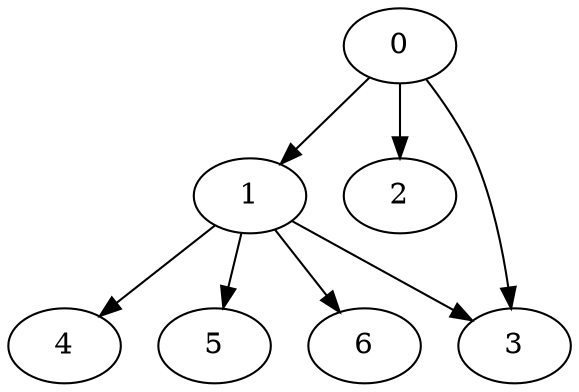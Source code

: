 digraph {
	"0" ["Start"=0,"Weight"=5.0,"Processor"=3];
	"1" ["Start"=5,"Weight"=6.0,"Processor"=3];
	"2" ["Start"=16,"Weight"=5.0,"Processor"=1];
	"3" ["Start"=11,"Weight"=6.0,"Processor"=3];
	"4" ["Start"=17,"Weight"=4.0,"Processor"=3];
	"5" ["Start"=21,"Weight"=8.0,"Processor"=1];
	"6" ["Start"=21,"Weight"=7.0,"Processor"=3];
	"0" -> "1" ["Weight"=15.0];
	"0" -> "2" ["Weight"=11.0];
	"0" -> "3" ["Weight"=11.0];
	"1" -> "4" ["Weight"=19.0];
	"1" -> "5" ["Weight"=4.0];
	"1" -> "6" ["Weight"=21.0];
	"1" -> "3" ["Weight"=0.0];
}
